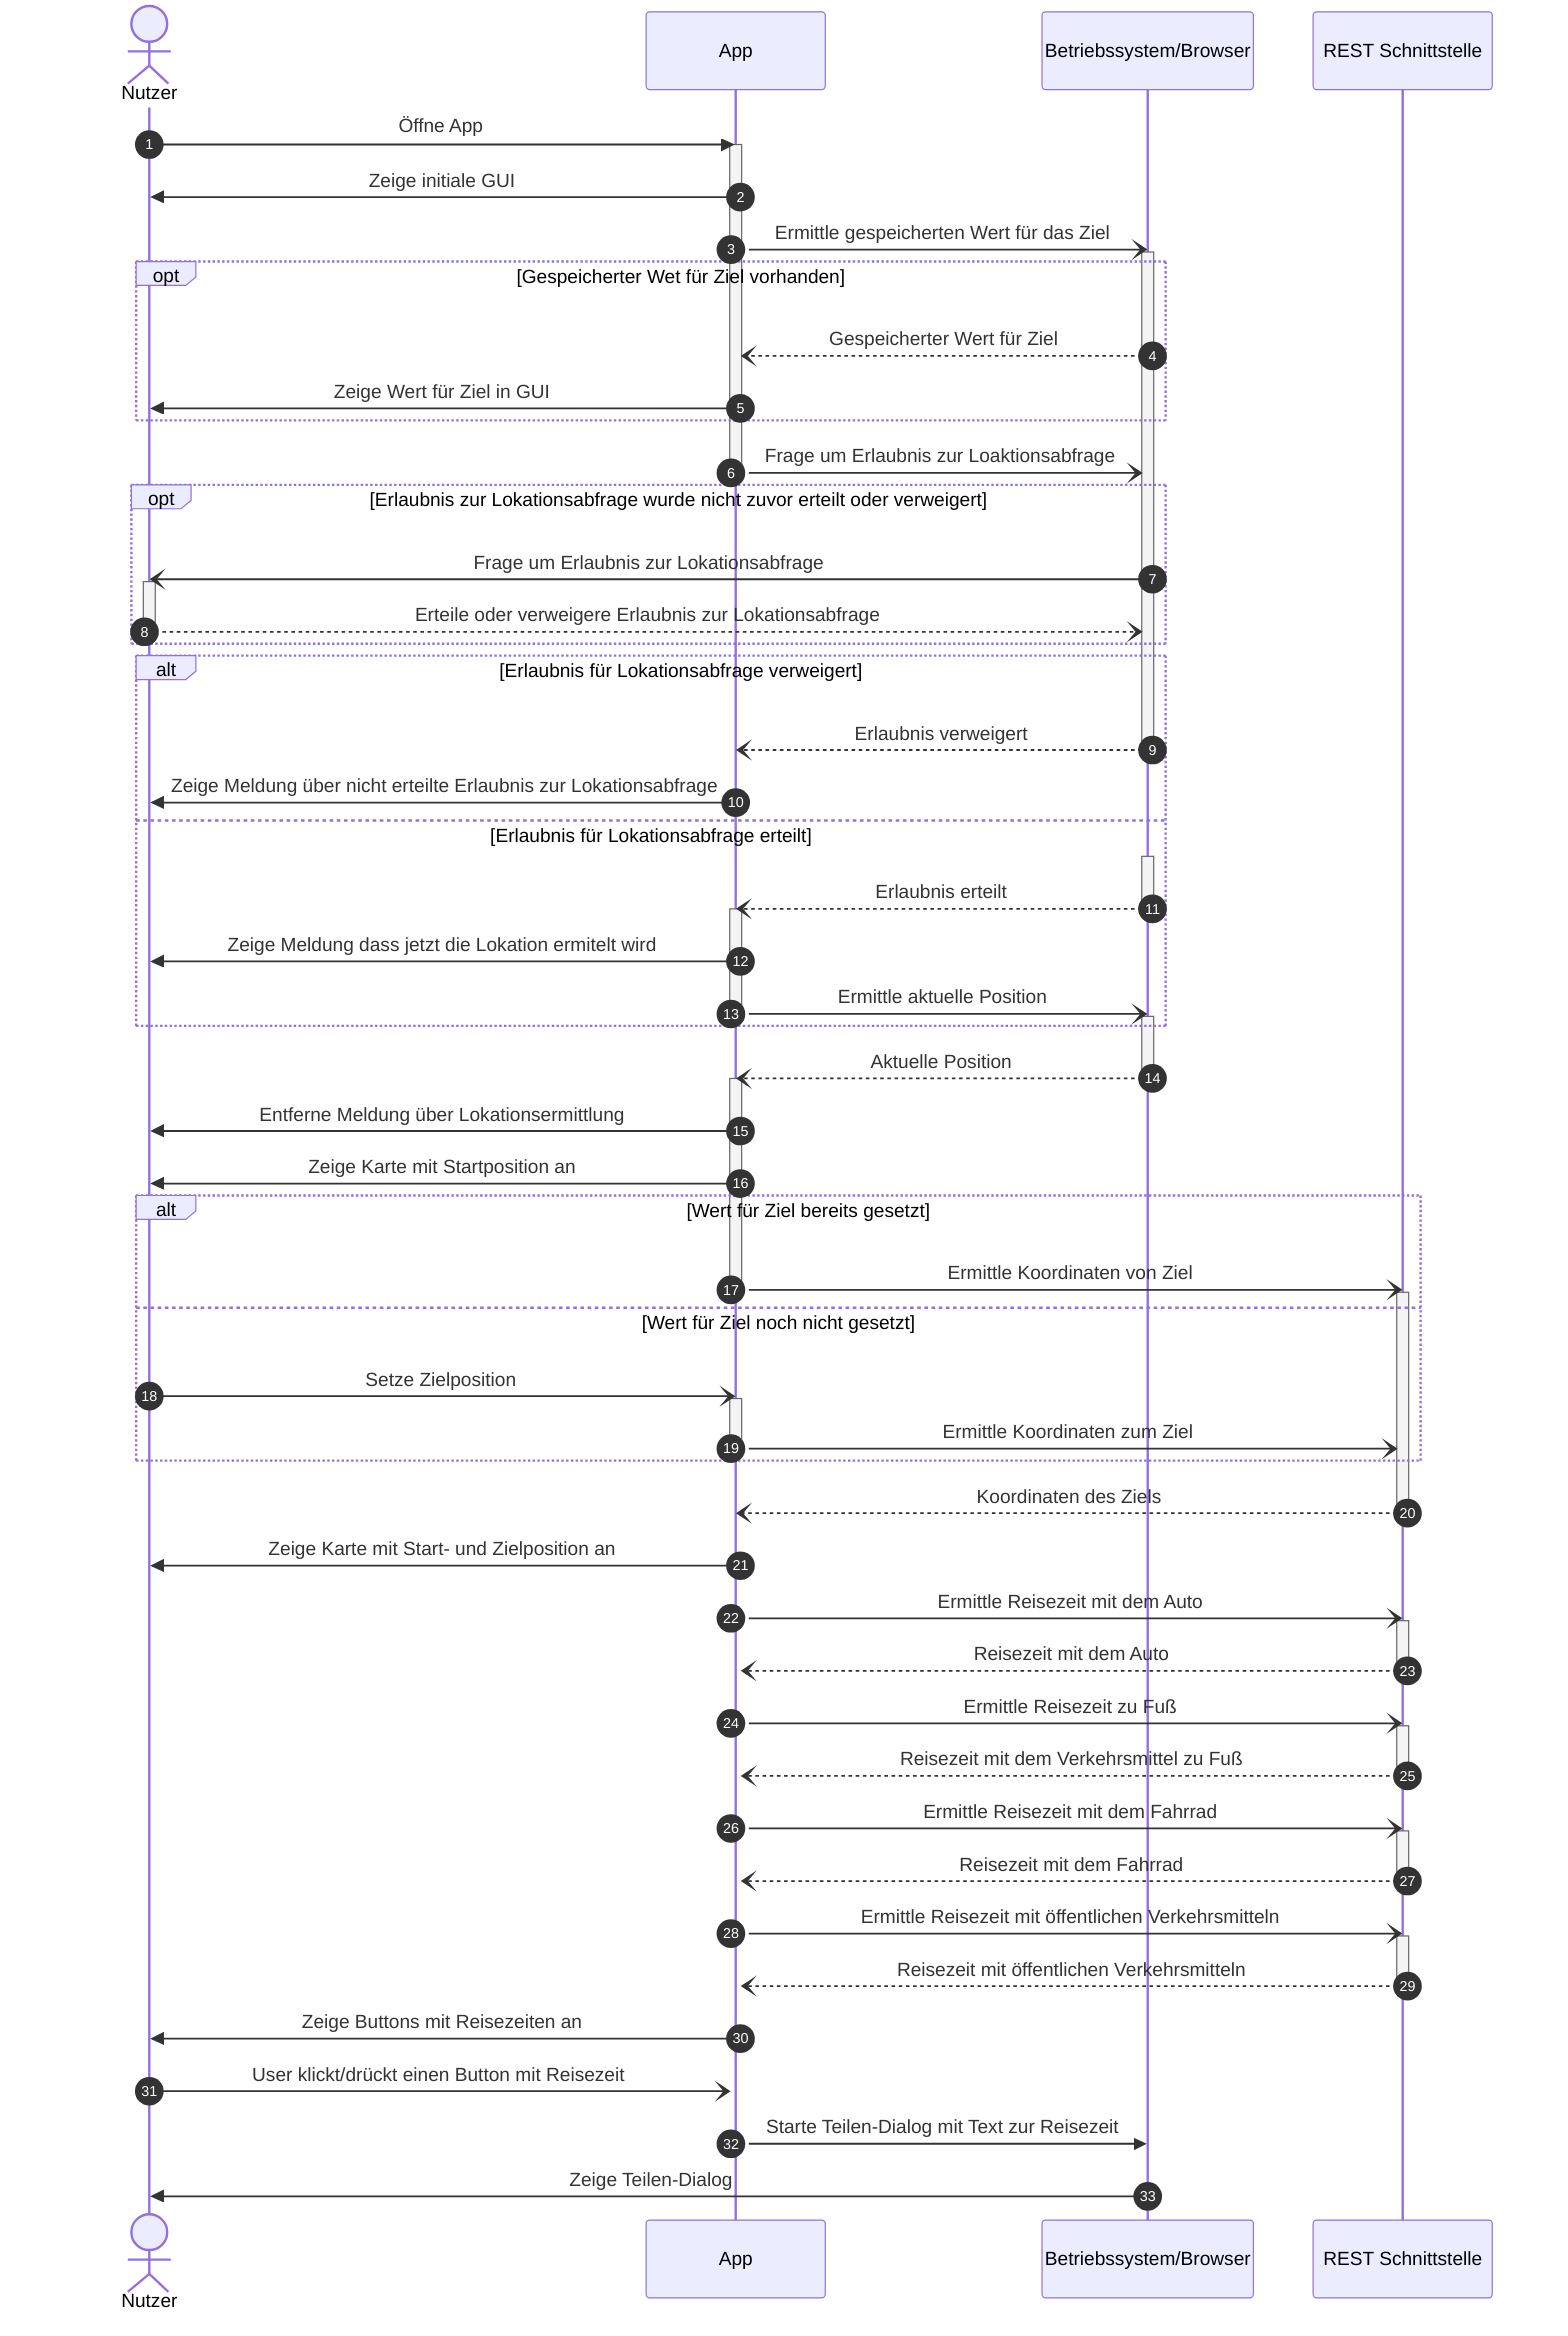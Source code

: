 sequenceDiagram
    autonumber
    actor N as Nutzer
    participant A as App
    participant B as Betriebssystem/Browser
    participant W as REST Schnittstelle
    N->>A:Öffne App
    activate A
    A->>N:Zeige initiale GUI
    A-)B:Ermittle gespeicherten Wert für das Ziel
    activate B
    opt Gespeicherter Wet für Ziel vorhanden
        B--)A:Gespeicherter Wert für Ziel
        A->>N:Zeige Wert für Ziel in GUI
    end
    A-)B:Frage um Erlaubnis zur Loaktionsabfrage
    deactivate A
    opt Erlaubnis zur Lokationsabfrage wurde nicht zuvor erteilt oder verweigert
        B-)N:Frage um Erlaubnis zur Lokationsabfrage
        activate N
        N--)B:Erteile oder verweigere Erlaubnis zur Lokationsabfrage
        deactivate N
    end
    alt Erlaubnis für Lokationsabfrage verweigert
        B--)A:Erlaubnis verweigert
        deactivate B
        A->>N:Zeige Meldung über nicht erteilte Erlaubnis zur Lokationsabfrage 
    else Erlaubnis für Lokationsabfrage erteilt
        activate B
        B--)A:Erlaubnis erteilt
        deactivate B
        activate A
        A->>N:Zeige Meldung dass jetzt die Lokation ermitelt wird
        A-)B:Ermittle aktuelle Position
        deactivate A
        activate B
    end
    B--)A:Aktuelle Position
    deactivate B
    activate A
    A->>N:Entferne Meldung über Lokationsermittlung
    A->>N:Zeige Karte mit Startposition an
    alt Wert für Ziel bereits gesetzt
        A-)W:Ermittle Koordinaten von Ziel
        deactivate A
        activate W
    else Wert für Ziel noch nicht gesetzt 
        N-)A:Setze Zielposition
        activate A
        A-)W:Ermittle Koordinaten zum Ziel
        deactivate A
    end
    W--)A:Koordinaten des Ziels
    deactivate W
    activate A
    A->>N:Zeige Karte mit Start- und Zielposition an
    A-)W:Ermittle Reisezeit mit dem Auto
    activate W
    W--)A:Reisezeit mit dem Auto
    deactivate W
    A-)W:Ermittle Reisezeit zu Fuß
    activate W
    W--)A:Reisezeit mit dem Verkehrsmittel zu Fuß
    deactivate W
    A-)W:Ermittle Reisezeit mit dem Fahrrad
    activate W
    W--)A:Reisezeit mit dem Fahrrad
    deactivate W
    A-)W:Ermittle Reisezeit mit öffentlichen Verkehrsmitteln
    activate W
    W--)A:Reisezeit mit öffentlichen Verkehrsmitteln
    deactivate W
    A->>N:Zeige Buttons mit Reisezeiten an
    N-)A:User klickt/drückt einen Button mit Reisezeit
    A->>B:Starte Teilen-Dialog mit Text zur Reisezeit
    B->>N:Zeige Teilen-Dialog